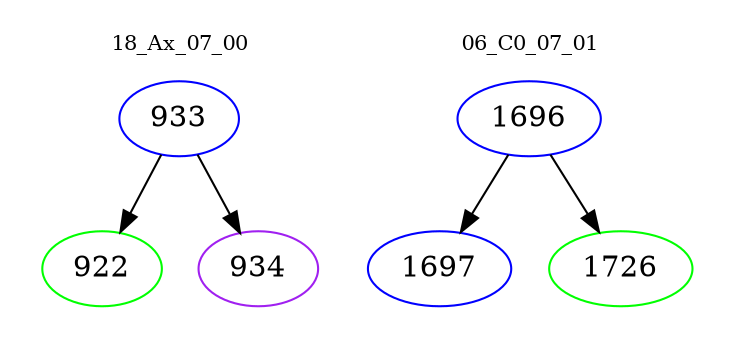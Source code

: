digraph{
subgraph cluster_0 {
color = white
label = "18_Ax_07_00";
fontsize=10;
T0_933 [label="933", color="blue"]
T0_933 -> T0_922 [color="black"]
T0_922 [label="922", color="green"]
T0_933 -> T0_934 [color="black"]
T0_934 [label="934", color="purple"]
}
subgraph cluster_1 {
color = white
label = "06_C0_07_01";
fontsize=10;
T1_1696 [label="1696", color="blue"]
T1_1696 -> T1_1697 [color="black"]
T1_1697 [label="1697", color="blue"]
T1_1696 -> T1_1726 [color="black"]
T1_1726 [label="1726", color="green"]
}
}
